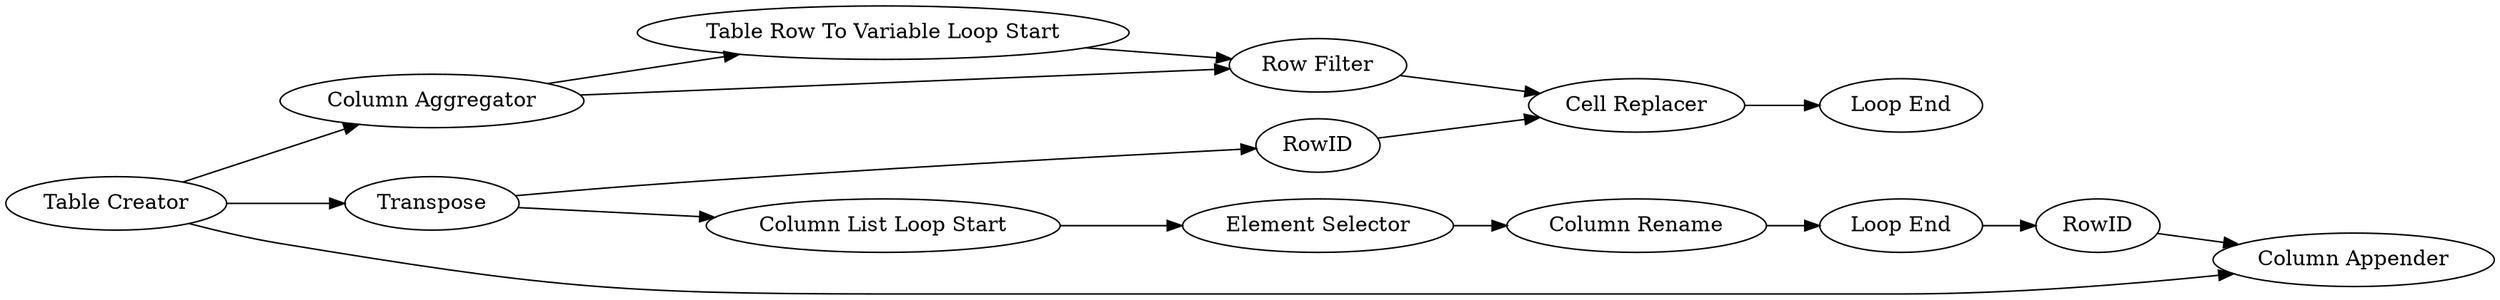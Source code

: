 digraph {
	52 [label="Table Creator"]
	53 [label="Column Aggregator"]
	54 [label=Transpose]
	57 [label=RowID]
	58 [label="Cell Replacer"]
	59 [label="Table Row To Variable Loop Start"]
	60 [label="Row Filter"]
	61 [label="Loop End"]
	63 [label="Column List Loop Start"]
	64 [label="Element Selector"]
	66 [label=RowID]
	67 [label="Loop End"]
	69 [label="Column Rename"]
	70 [label="Column Appender"]
	52 -> 53
	52 -> 54
	52 -> 70
	53 -> 60
	53 -> 59
	54 -> 57
	54 -> 63
	57 -> 58
	58 -> 61
	59 -> 60
	60 -> 58
	63 -> 64
	64 -> 69
	66 -> 70
	67 -> 66
	69 -> 67
	rankdir=LR
}
